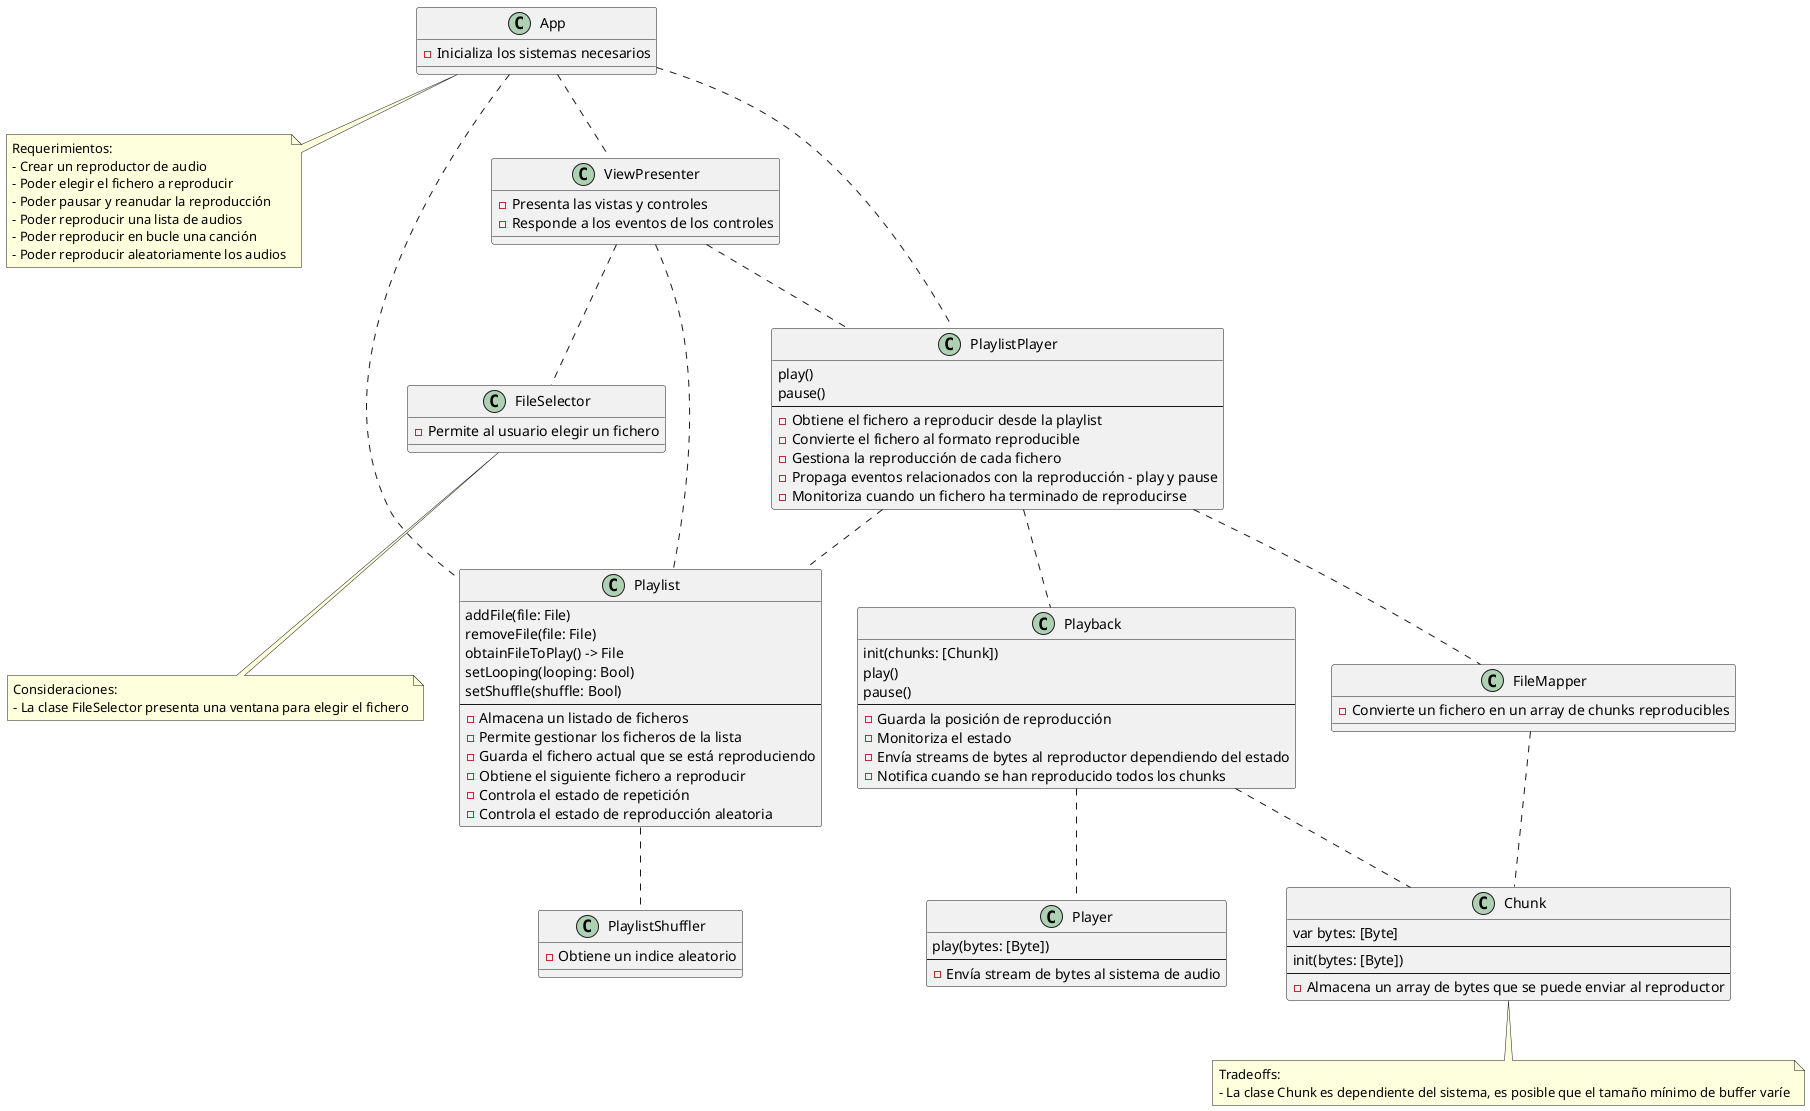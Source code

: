 @startuml

note as Requerimientos
    Requerimientos: 
    - Crear un reproductor de audio
    - Poder elegir el fichero a reproducir
    - Poder pausar y reanudar la reproducción
    - Poder reproducir una lista de audios
    - Poder reproducir en bucle una canción
    - Poder reproducir aleatoriamente los audios
end note 

note as Consideraciones
    Consideraciones:
    - La clase FileSelector presenta una ventana para elegir el fichero
end note

note as Tradeoffs
    Tradeoffs:
    - La clase Chunk es dependiente del sistema, es posible que el tamaño mínimo de buffer varíe
end note

class Player {
    play(bytes: [Byte])
    --
    - Envía stream de bytes al sistema de audio
}

class Playback {
    init(chunks: [Chunk])
    play()
    pause()
    --
    - Guarda la posición de reproducción
    - Monitoriza el estado
    - Envía streams de bytes al reproductor dependiendo del estado
    - Notifica cuando se han reproducido todos los chunks
}

class FileSelector {
    - Permite al usuario elegir un fichero
}

class FileMapper {
    - Convierte un fichero en un array de chunks reproducibles
}

class App {
    - Inicializa los sistemas necesarios
}

class Chunk {
    var bytes: [Byte]
    --
    init(bytes: [Byte])
    --
    - Almacena un array de bytes que se puede enviar al reproductor
}

class ViewPresenter {
    - Presenta las vistas y controles
    - Responde a los eventos de los controles
}

class Playlist {
    addFile(file: File)
    removeFile(file: File)
    obtainFileToPlay() -> File
    setLooping(looping: Bool)
    setShuffle(shuffle: Bool)
    --
    - Almacena un listado de ficheros
    - Permite gestionar los ficheros de la lista
    - Guarda el fichero actual que se está reproduciendo
    - Obtiene el siguiente fichero a reproducir
    - Controla el estado de repetición
    - Controla el estado de reproducción aleatoria
}

class PlaylistPlayer {
    play()
    pause()
    --
    - Obtiene el fichero a reproducir desde la playlist
    - Convierte el fichero al formato reproducible
    - Gestiona la reproducción de cada fichero
    - Propaga eventos relacionados con la reproducción - play y pause
    - Monitoriza cuando un fichero ha terminado de reproducirse
}

class PlaylistShuffler {
    - Obtiene un indice aleatorio
}

App .. ViewPresenter
App .. Playlist
App .. PlaylistPlayer
Playback .. Player
Playback .. Chunk
FileMapper .. Chunk
ViewPresenter .. Playlist
ViewPresenter .. FileSelector
ViewPresenter .. PlaylistPlayer
PlaylistPlayer .. Playlist
PlaylistPlayer .. FileMapper
PlaylistPlayer .. Playback
Playlist .. PlaylistShuffler

App .. Requerimientos
FileSelector .. Consideraciones
Chunk .. Tradeoffs

@enduml